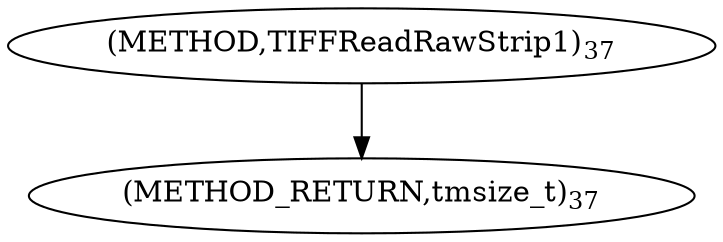 digraph "TIFFReadRawStrip1" {  
"73961" [label = <(METHOD,TIFFReadRawStrip1)<SUB>37</SUB>> ]
"73967" [label = <(METHOD_RETURN,tmsize_t)<SUB>37</SUB>> ]
  "73961" -> "73967" 
}
